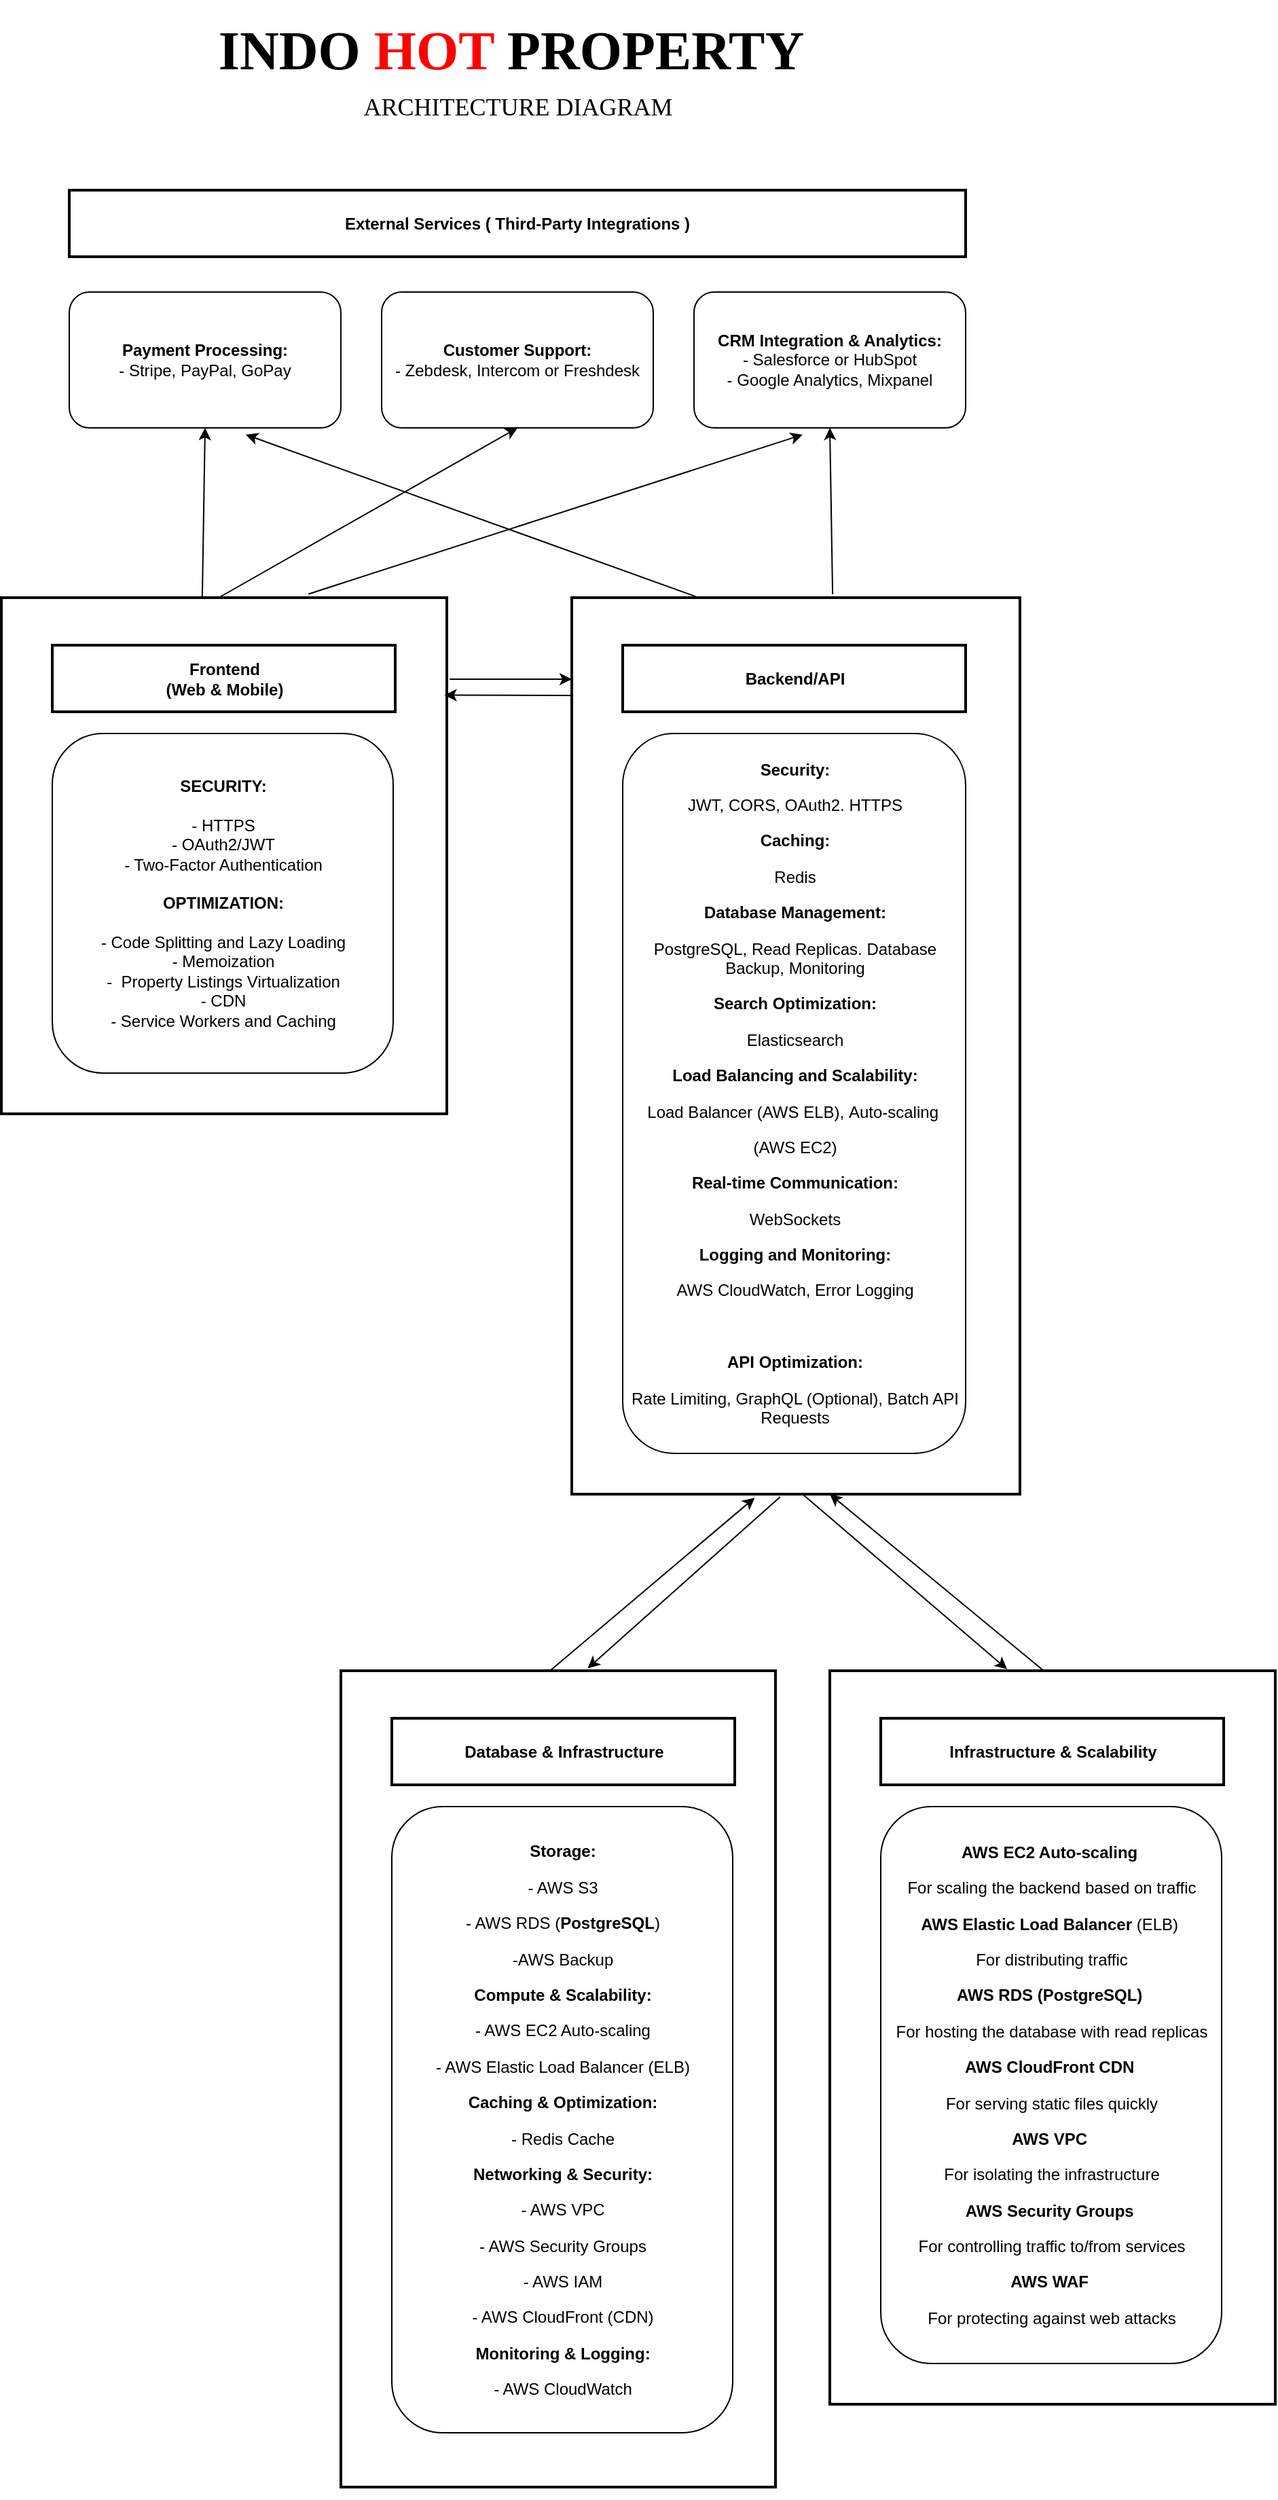 <mxfile version="24.7.16">
  <diagram name="Strona-1" id="_bla7IHKkC0KR-xPRhTP">
    <mxGraphModel dx="939" dy="1727" grid="1" gridSize="10" guides="1" tooltips="1" connect="1" arrows="1" fold="1" page="1" pageScale="1" pageWidth="827" pageHeight="1169" math="0" shadow="0">
      <root>
        <mxCell id="0" />
        <mxCell id="1" parent="0" />
        <mxCell id="8" value="&#xa;" style="whiteSpace=wrap;strokeWidth=2;" parent="1" vertex="1">
          <mxGeometry x="10" y="290" width="328" height="380" as="geometry" />
        </mxCell>
        <mxCell id="9" value="Frontend&#xa;(Web &amp; Mobile)" style="whiteSpace=wrap;strokeWidth=2;fontStyle=1" parent="1" vertex="1">
          <mxGeometry x="47.5" y="325" width="252.5" height="49" as="geometry" />
        </mxCell>
        <mxCell id="St0DvF56z310ZJDeOlH3-23" value="&lt;b&gt;SECURITY:&lt;/b&gt;&lt;div&gt;&lt;b&gt;&lt;br&gt;&lt;/b&gt;&lt;div&gt;- HTTPS&lt;br&gt;- OAuth2/JWT&lt;div&gt;- Two-Factor Authentication&lt;br&gt;&lt;br&gt;&lt;b&gt;OPTIMIZATION:&lt;/b&gt;&lt;/div&gt;&lt;div&gt;&lt;b&gt;&lt;br&gt;&lt;/b&gt;&lt;/div&gt;&lt;div&gt;&lt;span style=&quot;background-color: initial;&quot;&gt;- Code Splitting and Lazy Loading&lt;/span&gt;&lt;div&gt;-&amp;nbsp;Memoization&lt;div&gt;-&amp;nbsp; Property Listings Virtualization&lt;/div&gt;&lt;div&gt;- CDN&lt;/div&gt;&lt;div&gt;-&amp;nbsp;Service Workers and Caching&lt;/div&gt;&lt;/div&gt;&lt;/div&gt;&lt;/div&gt;&lt;/div&gt;" style="rounded=1;whiteSpace=wrap;html=1;" vertex="1" parent="1">
          <mxGeometry x="47.5" y="390" width="251" height="250" as="geometry" />
        </mxCell>
        <mxCell id="St0DvF56z310ZJDeOlH3-26" style="edgeStyle=orthogonalEdgeStyle;rounded=0;orthogonalLoop=1;jettySize=auto;html=1;exitX=0.5;exitY=1;exitDx=0;exitDy=0;" edge="1" parent="1" source="8" target="8">
          <mxGeometry relative="1" as="geometry" />
        </mxCell>
        <mxCell id="St0DvF56z310ZJDeOlH3-28" value="&#xa;" style="whiteSpace=wrap;strokeWidth=2;" vertex="1" parent="1">
          <mxGeometry x="430" y="290" width="330" height="660" as="geometry" />
        </mxCell>
        <mxCell id="St0DvF56z310ZJDeOlH3-29" value="Backend/API" style="whiteSpace=wrap;strokeWidth=2;fontStyle=1" vertex="1" parent="1">
          <mxGeometry x="467.5" y="325" width="252.5" height="49" as="geometry" />
        </mxCell>
        <mxCell id="St0DvF56z310ZJDeOlH3-30" value="&lt;p data-pm-slice=&quot;0 0 []&quot;&gt;&lt;b&gt;Security:&lt;/b&gt;&lt;/p&gt;&lt;p&gt;JWT,&amp;nbsp;&lt;span style=&quot;background-color: initial;&quot;&gt;CORS,&amp;nbsp;&lt;/span&gt;&lt;span style=&quot;background-color: initial;&quot;&gt;OAuth2.&amp;nbsp;&lt;/span&gt;&lt;span style=&quot;background-color: initial;&quot;&gt;HTTPS&lt;/span&gt;&lt;/p&gt;&lt;p&gt;&lt;/p&gt;&lt;p&gt;&lt;b&gt;Caching:&lt;/b&gt;&lt;/p&gt;&lt;p&gt;Redis&lt;/p&gt;&lt;p&gt;&lt;/p&gt;&lt;p&gt;&lt;b&gt;Database Management:&lt;/b&gt;&lt;/p&gt;&lt;p&gt;PostgreSQL,&amp;nbsp;&lt;span style=&quot;background-color: initial;&quot;&gt;Read Replicas.&amp;nbsp;&lt;/span&gt;&lt;span style=&quot;background-color: initial;&quot;&gt;Database Backup, Monitoring&lt;/span&gt;&lt;/p&gt;&lt;p&gt;&lt;/p&gt;&lt;p&gt;&lt;b&gt;Search Optimization:&lt;/b&gt;&lt;/p&gt;&lt;p&gt;Elasticsearch&lt;/p&gt;&lt;p&gt;&lt;/p&gt;&lt;p&gt;&lt;b&gt;Load Balancing and Scalability:&lt;/b&gt;&lt;/p&gt;&lt;p&gt;Load Balancer (AWS ELB),&amp;nbsp;&lt;span style=&quot;background-color: initial;&quot;&gt;Auto-scaling&amp;nbsp;&lt;/span&gt;&lt;/p&gt;&lt;p&gt;&lt;span style=&quot;background-color: initial;&quot;&gt;(AWS EC2)&lt;/span&gt;&lt;/p&gt;&lt;p&gt;&lt;/p&gt;&lt;p&gt;&lt;b&gt;Real-time Communication:&lt;/b&gt;&lt;/p&gt;&lt;p&gt;WebSockets&lt;/p&gt;&lt;p&gt;&lt;/p&gt;&lt;p&gt;&lt;b&gt;Logging and Monitoring:&lt;/b&gt;&lt;/p&gt;&lt;p&gt;AWS CloudWatch,&amp;nbsp;&lt;span style=&quot;background-color: initial;&quot;&gt;Error Logging&lt;/span&gt;&lt;/p&gt;&lt;p&gt;&lt;br&gt;&lt;/p&gt;&lt;p&gt;&lt;b&gt;API Optimization:&lt;/b&gt;&lt;/p&gt;&lt;p&gt;Rate Limiting,&amp;nbsp;&lt;span style=&quot;background-color: initial;&quot;&gt;GraphQL (Optional),&amp;nbsp;&lt;/span&gt;&lt;span style=&quot;background-color: initial;&quot;&gt;Batch API Requests&lt;/span&gt;&lt;/p&gt;" style="rounded=1;whiteSpace=wrap;html=1;" vertex="1" parent="1">
          <mxGeometry x="467.5" y="390" width="252.5" height="530" as="geometry" />
        </mxCell>
        <mxCell id="St0DvF56z310ZJDeOlH3-32" style="edgeStyle=orthogonalEdgeStyle;rounded=0;orthogonalLoop=1;jettySize=auto;html=1;exitX=0.5;exitY=1;exitDx=0;exitDy=0;" edge="1" parent="1" source="St0DvF56z310ZJDeOlH3-28" target="St0DvF56z310ZJDeOlH3-28">
          <mxGeometry relative="1" as="geometry" />
        </mxCell>
        <mxCell id="St0DvF56z310ZJDeOlH3-33" value="" style="endArrow=classic;html=1;rounded=0;" edge="1" parent="1">
          <mxGeometry width="50" height="50" relative="1" as="geometry">
            <mxPoint x="340" y="350" as="sourcePoint" />
            <mxPoint x="430" y="350" as="targetPoint" />
          </mxGeometry>
        </mxCell>
        <mxCell id="St0DvF56z310ZJDeOlH3-34" value="&#xa;" style="whiteSpace=wrap;strokeWidth=2;" vertex="1" parent="1">
          <mxGeometry x="260" y="1080" width="320" height="601" as="geometry" />
        </mxCell>
        <mxCell id="St0DvF56z310ZJDeOlH3-35" value="Database &amp; Infrastructure" style="whiteSpace=wrap;strokeWidth=2;fontStyle=1" vertex="1" parent="1">
          <mxGeometry x="297.5" y="1115" width="252.5" height="49" as="geometry" />
        </mxCell>
        <mxCell id="St0DvF56z310ZJDeOlH3-36" value="&lt;p data-pm-slice=&quot;0 0 []&quot;&gt;&lt;b&gt;Storage:&lt;/b&gt;&lt;/p&gt;&lt;p&gt;&lt;/p&gt;&lt;p&gt;- AWS S3&lt;/p&gt;&lt;p&gt;- AWS RDS (&lt;b&gt;PostgreSQL&lt;/b&gt;)&lt;/p&gt;&lt;p&gt;-AWS Backup&lt;/p&gt;&lt;p&gt;&lt;b&gt;Compute &amp;amp; Scalability:&lt;/b&gt;&lt;/p&gt;&lt;p&gt;&lt;/p&gt;&lt;p&gt;- AWS EC2 Auto-scaling&lt;/p&gt;&lt;p&gt;- AWS Elastic Load Balancer (ELB)&lt;/p&gt;&lt;p&gt;&lt;b&gt;Caching &amp;amp; Optimization:&lt;/b&gt;&lt;/p&gt;&lt;p&gt;&lt;/p&gt;&lt;p&gt;- Redis Cache&lt;/p&gt;&lt;p&gt;&lt;b&gt;Networking &amp;amp; Security:&lt;/b&gt;&lt;/p&gt;&lt;p&gt;&lt;/p&gt;&lt;p&gt;- AWS VPC&lt;/p&gt;&lt;p&gt;- AWS Security Groups&lt;/p&gt;&lt;p&gt;- AWS IAM&lt;/p&gt;&lt;p&gt;- AWS CloudFront (CDN)&lt;/p&gt;&lt;p&gt;&lt;b&gt;Monitoring &amp;amp; Logging:&lt;/b&gt;&lt;/p&gt;&lt;p&gt;&lt;/p&gt;&lt;p&gt;- AWS CloudWatch&lt;/p&gt;" style="rounded=1;whiteSpace=wrap;html=1;" vertex="1" parent="1">
          <mxGeometry x="297.5" y="1180" width="251" height="461" as="geometry" />
        </mxCell>
        <mxCell id="St0DvF56z310ZJDeOlH3-37" style="edgeStyle=orthogonalEdgeStyle;rounded=0;orthogonalLoop=1;jettySize=auto;html=1;exitX=0.5;exitY=1;exitDx=0;exitDy=0;" edge="1" parent="1" source="St0DvF56z310ZJDeOlH3-34" target="St0DvF56z310ZJDeOlH3-34">
          <mxGeometry relative="1" as="geometry" />
        </mxCell>
        <mxCell id="St0DvF56z310ZJDeOlH3-38" value="&#xa;" style="whiteSpace=wrap;strokeWidth=2;" vertex="1" parent="1">
          <mxGeometry x="620" y="1080" width="328" height="540" as="geometry" />
        </mxCell>
        <mxCell id="St0DvF56z310ZJDeOlH3-39" value="Infrastructure &amp; Scalability" style="whiteSpace=wrap;strokeWidth=2;fontStyle=1" vertex="1" parent="1">
          <mxGeometry x="657.5" y="1115" width="252.5" height="49" as="geometry" />
        </mxCell>
        <mxCell id="St0DvF56z310ZJDeOlH3-40" value="&lt;p data-pm-slice=&quot;0 0 []&quot;&gt;&lt;b&gt;AWS EC2 Auto-scaling&lt;/b&gt;&amp;nbsp;&lt;/p&gt;&lt;p data-pm-slice=&quot;0 0 []&quot;&gt;For scaling the backend based on traffic&lt;/p&gt;&lt;p&gt;&lt;b&gt;AWS Elastic Load Balancer&lt;/b&gt; (ELB)&amp;nbsp;&lt;/p&gt;&lt;p&gt;For distributing traffic&lt;/p&gt;&lt;p&gt;&lt;b&gt;AWS RDS (PostgreSQL)&lt;/b&gt;&amp;nbsp;&lt;/p&gt;&lt;p&gt;For hosting the database with read replicas&lt;/p&gt;&lt;p&gt;&lt;b&gt;AWS CloudFront CDN&lt;/b&gt;&amp;nbsp;&lt;/p&gt;&lt;p&gt;For serving static files quickly&lt;/p&gt;&lt;p&gt;&lt;b&gt;AWS VPC&lt;/b&gt;&amp;nbsp;&lt;/p&gt;&lt;p&gt;For isolating the infrastructure&lt;/p&gt;&lt;p&gt;&lt;b&gt;AWS Security Groups&lt;/b&gt;&amp;nbsp;&lt;/p&gt;&lt;p&gt;For controlling traffic to/from services&lt;/p&gt;&lt;p&gt;&lt;b&gt;AWS WAF&lt;/b&gt;&amp;nbsp;&lt;/p&gt;&lt;p&gt;For protecting against web attacks&lt;/p&gt;" style="rounded=1;whiteSpace=wrap;html=1;" vertex="1" parent="1">
          <mxGeometry x="657.5" y="1180" width="251" height="410" as="geometry" />
        </mxCell>
        <mxCell id="St0DvF56z310ZJDeOlH3-41" style="edgeStyle=orthogonalEdgeStyle;rounded=0;orthogonalLoop=1;jettySize=auto;html=1;exitX=0.5;exitY=1;exitDx=0;exitDy=0;" edge="1" parent="1" source="St0DvF56z310ZJDeOlH3-38" target="St0DvF56z310ZJDeOlH3-38">
          <mxGeometry relative="1" as="geometry" />
        </mxCell>
        <mxCell id="St0DvF56z310ZJDeOlH3-44" value="" style="endArrow=classic;html=1;rounded=0;entryX=1;entryY=0.75;entryDx=0;entryDy=0;" edge="1" parent="1">
          <mxGeometry width="50" height="50" relative="1" as="geometry">
            <mxPoint x="430" y="362" as="sourcePoint" />
            <mxPoint x="336.25" y="361.75" as="targetPoint" />
          </mxGeometry>
        </mxCell>
        <mxCell id="St0DvF56z310ZJDeOlH3-45" value="" style="endArrow=classic;html=1;rounded=0;entryX=0.595;entryY=0.993;entryDx=0;entryDy=0;entryPerimeter=0;exitX=0.48;exitY=0;exitDx=0;exitDy=0;exitPerimeter=0;" edge="1" parent="1" source="St0DvF56z310ZJDeOlH3-38">
          <mxGeometry width="50" height="50" relative="1" as="geometry">
            <mxPoint x="777.65" y="1084.62" as="sourcePoint" />
            <mxPoint x="620.0" y="950.0" as="targetPoint" />
          </mxGeometry>
        </mxCell>
        <mxCell id="St0DvF56z310ZJDeOlH3-46" value="" style="endArrow=classic;html=1;rounded=0;exitX=0.515;exitY=1;exitDx=0;exitDy=0;exitPerimeter=0;entryX=0.398;entryY=-0.002;entryDx=0;entryDy=0;entryPerimeter=0;" edge="1" parent="1" source="St0DvF56z310ZJDeOlH3-28" target="St0DvF56z310ZJDeOlH3-38">
          <mxGeometry width="50" height="50" relative="1" as="geometry">
            <mxPoint x="630" y="1070" as="sourcePoint" />
            <mxPoint x="680" y="1020" as="targetPoint" />
          </mxGeometry>
        </mxCell>
        <mxCell id="St0DvF56z310ZJDeOlH3-47" value="" style="endArrow=classic;html=1;rounded=0;entryX=0.442;entryY=1.003;entryDx=0;entryDy=0;entryPerimeter=0;exitX=0.516;exitY=-0.001;exitDx=0;exitDy=0;exitPerimeter=0;" edge="1" parent="1">
          <mxGeometry width="50" height="50" relative="1" as="geometry">
            <mxPoint x="414.0" y="1079.999" as="sourcePoint" />
            <mxPoint x="564.74" y="952.58" as="targetPoint" />
          </mxGeometry>
        </mxCell>
        <mxCell id="St0DvF56z310ZJDeOlH3-49" value="" style="endArrow=classic;html=1;rounded=0;exitX=0.465;exitY=1.003;exitDx=0;exitDy=0;exitPerimeter=0;entryX=0.568;entryY=-0.003;entryDx=0;entryDy=0;entryPerimeter=0;" edge="1" parent="1" source="St0DvF56z310ZJDeOlH3-28" target="St0DvF56z310ZJDeOlH3-34">
          <mxGeometry width="50" height="50" relative="1" as="geometry">
            <mxPoint x="450" y="1079.999" as="sourcePoint" />
            <mxPoint x="520" y="1070" as="targetPoint" />
          </mxGeometry>
        </mxCell>
        <mxCell id="St0DvF56z310ZJDeOlH3-51" value="External Services ( Third-Party Integrations )" style="whiteSpace=wrap;strokeWidth=2;fontStyle=1" vertex="1" parent="1">
          <mxGeometry x="60" y="-10" width="660" height="49" as="geometry" />
        </mxCell>
        <mxCell id="St0DvF56z310ZJDeOlH3-52" value="&lt;b&gt;Payment Processing:&lt;/b&gt;&lt;div&gt;- Stripe, PayPal, GoPay&lt;/div&gt;" style="rounded=1;whiteSpace=wrap;html=1;" vertex="1" parent="1">
          <mxGeometry x="60" y="65" width="200" height="100" as="geometry" />
        </mxCell>
        <mxCell id="St0DvF56z310ZJDeOlH3-53" style="edgeStyle=orthogonalEdgeStyle;rounded=0;orthogonalLoop=1;jettySize=auto;html=1;exitX=0.5;exitY=1;exitDx=0;exitDy=0;" edge="1" parent="1">
          <mxGeometry relative="1" as="geometry">
            <mxPoint x="390" y="170" as="sourcePoint" />
            <mxPoint x="390" y="170" as="targetPoint" />
          </mxGeometry>
        </mxCell>
        <mxCell id="St0DvF56z310ZJDeOlH3-54" value="&lt;b&gt;Customer Support:&lt;/b&gt;&lt;br&gt;- Zebdesk, Intercom or Freshdesk" style="rounded=1;whiteSpace=wrap;html=1;" vertex="1" parent="1">
          <mxGeometry x="290" y="65" width="200" height="100" as="geometry" />
        </mxCell>
        <mxCell id="St0DvF56z310ZJDeOlH3-55" value="&lt;strong&gt;CRM Integration &amp;amp; Analytics:&lt;br&gt;&lt;/strong&gt;- Salesforce or HubSpot&lt;br&gt;- Google Analytics, Mixpanel" style="rounded=1;whiteSpace=wrap;html=1;" vertex="1" parent="1">
          <mxGeometry x="520" y="65" width="200" height="100" as="geometry" />
        </mxCell>
        <mxCell id="St0DvF56z310ZJDeOlH3-58" value="" style="endArrow=classic;html=1;rounded=0;entryX=0.5;entryY=1;entryDx=0;entryDy=0;exitX=0.451;exitY=0.001;exitDx=0;exitDy=0;exitPerimeter=0;" edge="1" parent="1" source="8" target="St0DvF56z310ZJDeOlH3-52">
          <mxGeometry width="50" height="50" relative="1" as="geometry">
            <mxPoint x="120" y="260" as="sourcePoint" />
            <mxPoint x="340" y="350" as="targetPoint" />
          </mxGeometry>
        </mxCell>
        <mxCell id="St0DvF56z310ZJDeOlH3-60" value="" style="endArrow=classic;html=1;rounded=0;exitX=0.289;exitY=0.001;exitDx=0;exitDy=0;exitPerimeter=0;" edge="1" parent="1" source="St0DvF56z310ZJDeOlH3-28">
          <mxGeometry width="50" height="50" relative="1" as="geometry">
            <mxPoint x="520" y="280" as="sourcePoint" />
            <mxPoint x="190" y="170" as="targetPoint" />
          </mxGeometry>
        </mxCell>
        <mxCell id="St0DvF56z310ZJDeOlH3-61" value="" style="endArrow=classic;html=1;rounded=0;exitX=0.488;exitY=0;exitDx=0;exitDy=0;exitPerimeter=0;entryX=0.5;entryY=1;entryDx=0;entryDy=0;" edge="1" parent="1" source="8" target="St0DvF56z310ZJDeOlH3-54">
          <mxGeometry width="50" height="50" relative="1" as="geometry">
            <mxPoint x="320" y="270" as="sourcePoint" />
            <mxPoint x="370" y="220" as="targetPoint" />
          </mxGeometry>
        </mxCell>
        <mxCell id="St0DvF56z310ZJDeOlH3-62" value="" style="endArrow=classic;html=1;rounded=0;exitX=0.582;exitY=-0.004;exitDx=0;exitDy=0;exitPerimeter=0;entryX=0.5;entryY=1;entryDx=0;entryDy=0;" edge="1" parent="1" source="St0DvF56z310ZJDeOlH3-28" target="St0DvF56z310ZJDeOlH3-55">
          <mxGeometry width="50" height="50" relative="1" as="geometry">
            <mxPoint x="390" y="220" as="sourcePoint" />
            <mxPoint x="440" y="170" as="targetPoint" />
          </mxGeometry>
        </mxCell>
        <mxCell id="St0DvF56z310ZJDeOlH3-63" value="" style="endArrow=classic;html=1;rounded=0;exitX=0.689;exitY=-0.007;exitDx=0;exitDy=0;exitPerimeter=0;" edge="1" parent="1" source="8">
          <mxGeometry width="50" height="50" relative="1" as="geometry">
            <mxPoint x="390" y="220" as="sourcePoint" />
            <mxPoint x="600" y="170" as="targetPoint" />
          </mxGeometry>
        </mxCell>
        <mxCell id="St0DvF56z310ZJDeOlH3-64" value="&lt;h1 style=&quot;line-height: 20%; font-size: 40px;&quot;&gt;&lt;font style=&quot;font-size: 40px;&quot; face=&quot;Lucida Console&quot;&gt;INDO &lt;font style=&quot;font-size: 40px;&quot; color=&quot;#ff0000&quot;&gt;HOT&lt;/font&gt; PROPERTY&amp;nbsp;&lt;/font&gt;&lt;/h1&gt;&lt;h2&gt;&lt;font style=&quot;font-weight: normal; font-size: 18px;&quot; face=&quot;Lucida Console&quot;&gt;ARCHITECTURE DIAGRAM&lt;/font&gt;&lt;/h2&gt;" style="text;html=1;align=center;verticalAlign=middle;resizable=0;points=[];autosize=1;strokeColor=none;fillColor=none;" vertex="1" parent="1">
          <mxGeometry x="155" y="-150" width="470" height="110" as="geometry" />
        </mxCell>
      </root>
    </mxGraphModel>
  </diagram>
</mxfile>
